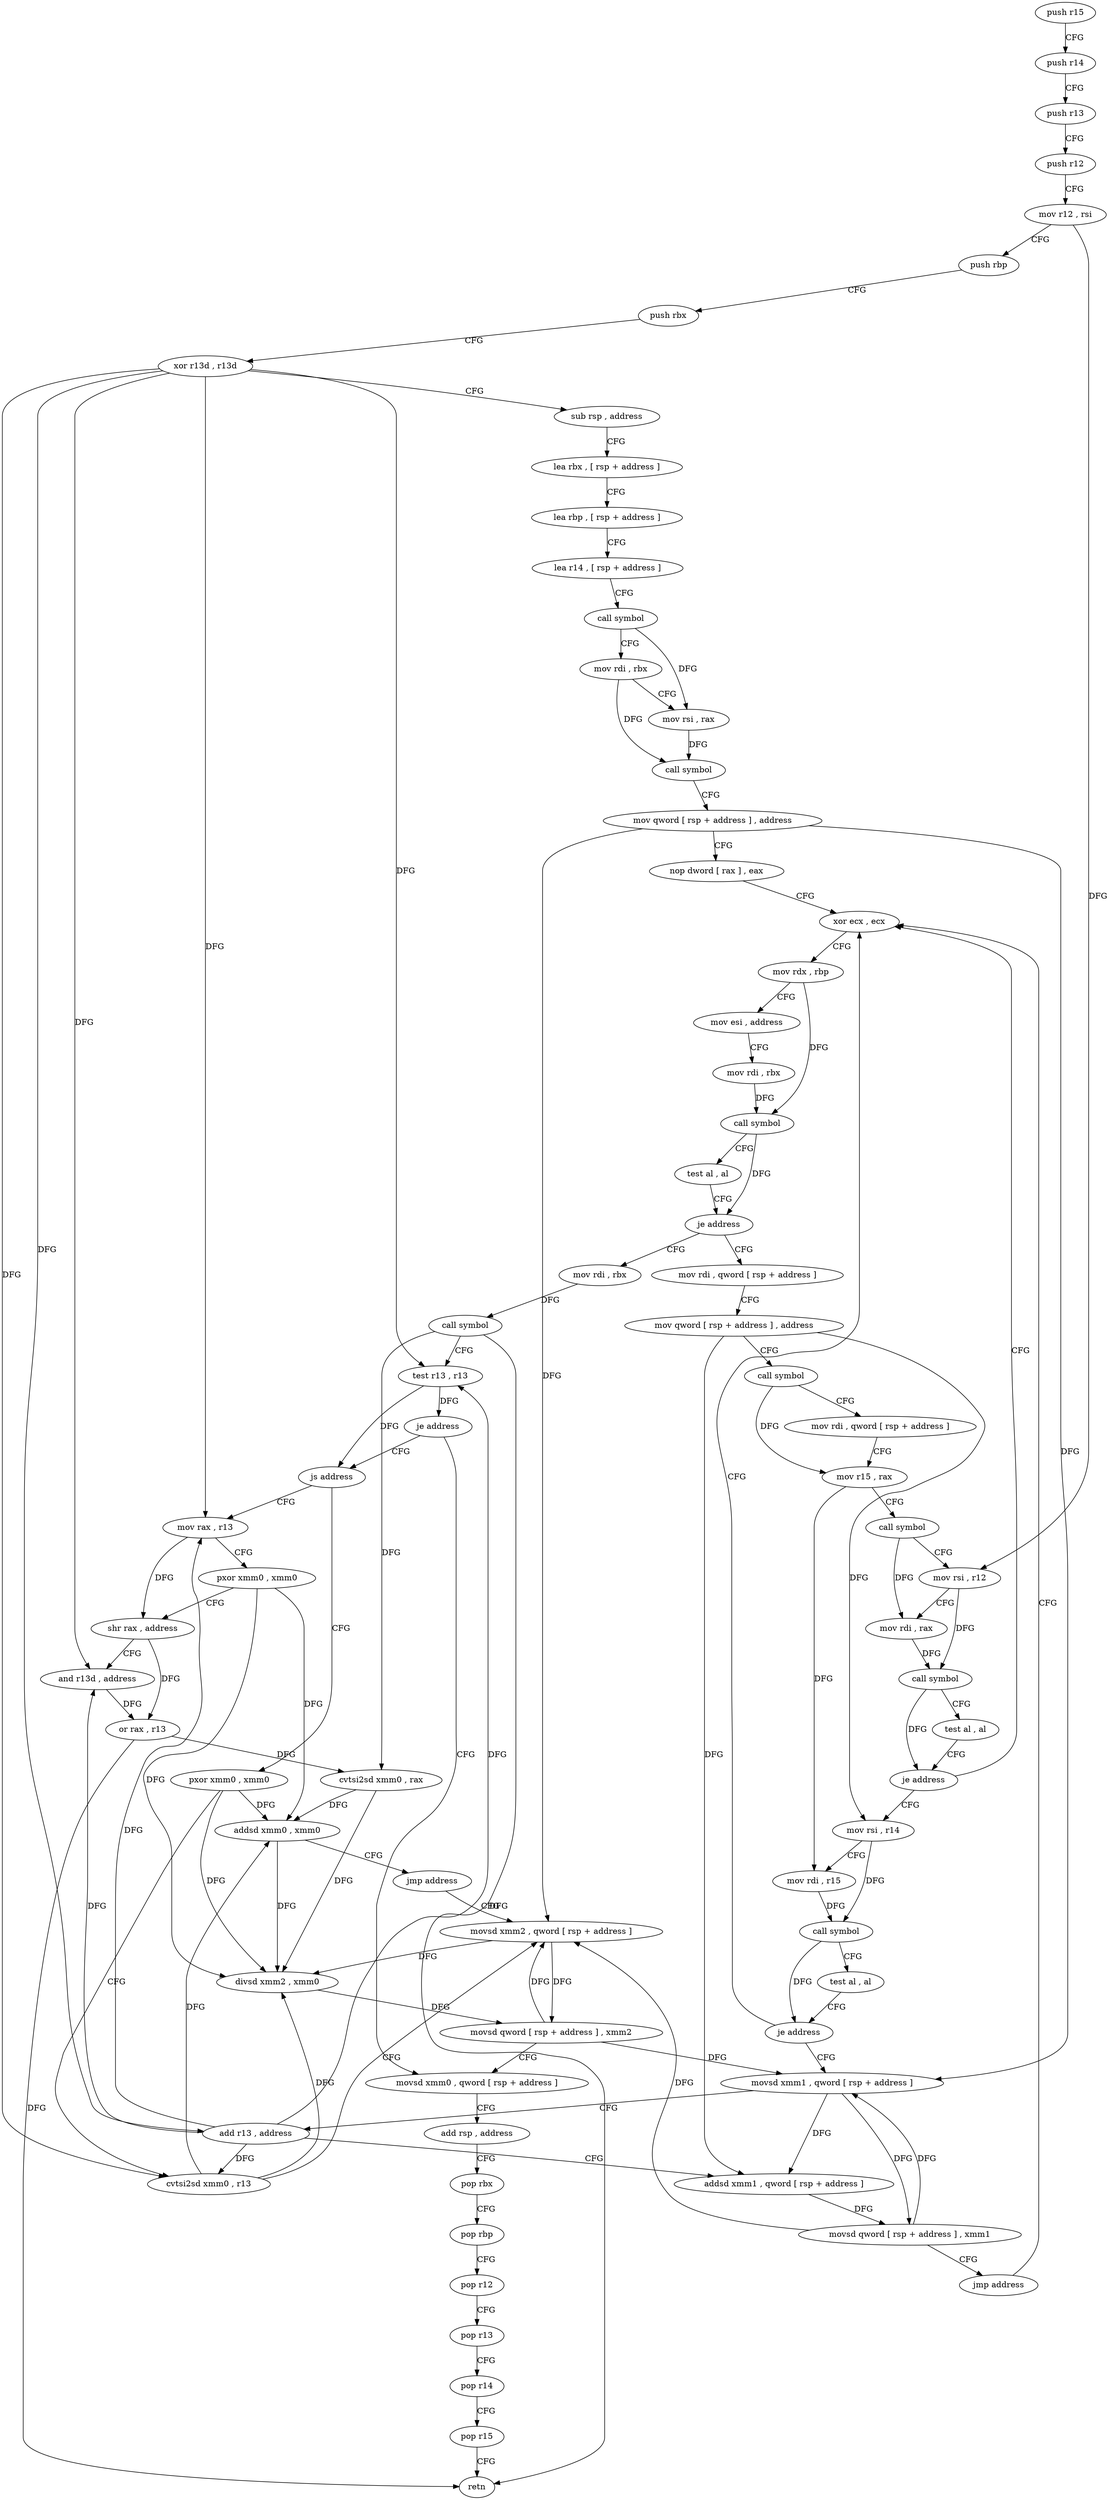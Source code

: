 digraph "func" {
"154112" [label = "push r15" ]
"154114" [label = "push r14" ]
"154116" [label = "push r13" ]
"154118" [label = "push r12" ]
"154120" [label = "mov r12 , rsi" ]
"154123" [label = "push rbp" ]
"154124" [label = "push rbx" ]
"154125" [label = "xor r13d , r13d" ]
"154128" [label = "sub rsp , address" ]
"154132" [label = "lea rbx , [ rsp + address ]" ]
"154137" [label = "lea rbp , [ rsp + address ]" ]
"154142" [label = "lea r14 , [ rsp + address ]" ]
"154147" [label = "call symbol" ]
"154152" [label = "mov rdi , rbx" ]
"154155" [label = "mov rsi , rax" ]
"154158" [label = "call symbol" ]
"154163" [label = "mov qword [ rsp + address ] , address" ]
"154172" [label = "nop dword [ rax ] , eax" ]
"154176" [label = "xor ecx , ecx" ]
"154288" [label = "mov rdi , rbx" ]
"154291" [label = "call symbol" ]
"154296" [label = "test r13 , r13" ]
"154299" [label = "je address" ]
"154328" [label = "movsd xmm0 , qword [ rsp + address ]" ]
"154301" [label = "js address" ]
"154198" [label = "mov rdi , qword [ rsp + address ]" ]
"154203" [label = "mov qword [ rsp + address ] , address" ]
"154212" [label = "call symbol" ]
"154217" [label = "mov rdi , qword [ rsp + address ]" ]
"154222" [label = "mov r15 , rax" ]
"154225" [label = "call symbol" ]
"154230" [label = "mov rsi , r12" ]
"154233" [label = "mov rdi , rax" ]
"154236" [label = "call symbol" ]
"154241" [label = "test al , al" ]
"154243" [label = "je address" ]
"154245" [label = "mov rsi , r14" ]
"154334" [label = "add rsp , address" ]
"154338" [label = "pop rbx" ]
"154339" [label = "pop rbp" ]
"154340" [label = "pop r12" ]
"154342" [label = "pop r13" ]
"154344" [label = "pop r14" ]
"154346" [label = "pop r15" ]
"154348" [label = "retn" ]
"154352" [label = "mov rax , r13" ]
"154303" [label = "pxor xmm0 , xmm0" ]
"154178" [label = "mov rdx , rbp" ]
"154181" [label = "mov esi , address" ]
"154186" [label = "mov rdi , rbx" ]
"154189" [label = "call symbol" ]
"154194" [label = "test al , al" ]
"154196" [label = "je address" ]
"154248" [label = "mov rdi , r15" ]
"154251" [label = "call symbol" ]
"154256" [label = "test al , al" ]
"154258" [label = "je address" ]
"154260" [label = "movsd xmm1 , qword [ rsp + address ]" ]
"154355" [label = "pxor xmm0 , xmm0" ]
"154359" [label = "shr rax , address" ]
"154362" [label = "and r13d , address" ]
"154366" [label = "or rax , r13" ]
"154369" [label = "cvtsi2sd xmm0 , rax" ]
"154374" [label = "addsd xmm0 , xmm0" ]
"154378" [label = "jmp address" ]
"154312" [label = "movsd xmm2 , qword [ rsp + address ]" ]
"154307" [label = "cvtsi2sd xmm0 , r13" ]
"154266" [label = "add r13 , address" ]
"154270" [label = "addsd xmm1 , qword [ rsp + address ]" ]
"154276" [label = "movsd qword [ rsp + address ] , xmm1" ]
"154282" [label = "jmp address" ]
"154318" [label = "divsd xmm2 , xmm0" ]
"154322" [label = "movsd qword [ rsp + address ] , xmm2" ]
"154112" -> "154114" [ label = "CFG" ]
"154114" -> "154116" [ label = "CFG" ]
"154116" -> "154118" [ label = "CFG" ]
"154118" -> "154120" [ label = "CFG" ]
"154120" -> "154123" [ label = "CFG" ]
"154120" -> "154230" [ label = "DFG" ]
"154123" -> "154124" [ label = "CFG" ]
"154124" -> "154125" [ label = "CFG" ]
"154125" -> "154128" [ label = "CFG" ]
"154125" -> "154296" [ label = "DFG" ]
"154125" -> "154352" [ label = "DFG" ]
"154125" -> "154362" [ label = "DFG" ]
"154125" -> "154307" [ label = "DFG" ]
"154125" -> "154266" [ label = "DFG" ]
"154128" -> "154132" [ label = "CFG" ]
"154132" -> "154137" [ label = "CFG" ]
"154137" -> "154142" [ label = "CFG" ]
"154142" -> "154147" [ label = "CFG" ]
"154147" -> "154152" [ label = "CFG" ]
"154147" -> "154155" [ label = "DFG" ]
"154152" -> "154155" [ label = "CFG" ]
"154152" -> "154158" [ label = "DFG" ]
"154155" -> "154158" [ label = "DFG" ]
"154158" -> "154163" [ label = "CFG" ]
"154163" -> "154172" [ label = "CFG" ]
"154163" -> "154260" [ label = "DFG" ]
"154163" -> "154312" [ label = "DFG" ]
"154172" -> "154176" [ label = "CFG" ]
"154176" -> "154178" [ label = "CFG" ]
"154288" -> "154291" [ label = "DFG" ]
"154291" -> "154296" [ label = "CFG" ]
"154291" -> "154348" [ label = "DFG" ]
"154291" -> "154369" [ label = "DFG" ]
"154296" -> "154299" [ label = "DFG" ]
"154296" -> "154301" [ label = "DFG" ]
"154299" -> "154328" [ label = "CFG" ]
"154299" -> "154301" [ label = "CFG" ]
"154328" -> "154334" [ label = "CFG" ]
"154301" -> "154352" [ label = "CFG" ]
"154301" -> "154303" [ label = "CFG" ]
"154198" -> "154203" [ label = "CFG" ]
"154203" -> "154212" [ label = "CFG" ]
"154203" -> "154270" [ label = "DFG" ]
"154203" -> "154245" [ label = "DFG" ]
"154212" -> "154217" [ label = "CFG" ]
"154212" -> "154222" [ label = "DFG" ]
"154217" -> "154222" [ label = "CFG" ]
"154222" -> "154225" [ label = "CFG" ]
"154222" -> "154248" [ label = "DFG" ]
"154225" -> "154230" [ label = "CFG" ]
"154225" -> "154233" [ label = "DFG" ]
"154230" -> "154233" [ label = "CFG" ]
"154230" -> "154236" [ label = "DFG" ]
"154233" -> "154236" [ label = "DFG" ]
"154236" -> "154241" [ label = "CFG" ]
"154236" -> "154243" [ label = "DFG" ]
"154241" -> "154243" [ label = "CFG" ]
"154243" -> "154176" [ label = "CFG" ]
"154243" -> "154245" [ label = "CFG" ]
"154245" -> "154248" [ label = "CFG" ]
"154245" -> "154251" [ label = "DFG" ]
"154334" -> "154338" [ label = "CFG" ]
"154338" -> "154339" [ label = "CFG" ]
"154339" -> "154340" [ label = "CFG" ]
"154340" -> "154342" [ label = "CFG" ]
"154342" -> "154344" [ label = "CFG" ]
"154344" -> "154346" [ label = "CFG" ]
"154346" -> "154348" [ label = "CFG" ]
"154352" -> "154355" [ label = "CFG" ]
"154352" -> "154359" [ label = "DFG" ]
"154303" -> "154307" [ label = "CFG" ]
"154303" -> "154374" [ label = "DFG" ]
"154303" -> "154318" [ label = "DFG" ]
"154178" -> "154181" [ label = "CFG" ]
"154178" -> "154189" [ label = "DFG" ]
"154181" -> "154186" [ label = "CFG" ]
"154186" -> "154189" [ label = "DFG" ]
"154189" -> "154194" [ label = "CFG" ]
"154189" -> "154196" [ label = "DFG" ]
"154194" -> "154196" [ label = "CFG" ]
"154196" -> "154288" [ label = "CFG" ]
"154196" -> "154198" [ label = "CFG" ]
"154248" -> "154251" [ label = "DFG" ]
"154251" -> "154256" [ label = "CFG" ]
"154251" -> "154258" [ label = "DFG" ]
"154256" -> "154258" [ label = "CFG" ]
"154258" -> "154176" [ label = "CFG" ]
"154258" -> "154260" [ label = "CFG" ]
"154260" -> "154266" [ label = "CFG" ]
"154260" -> "154270" [ label = "DFG" ]
"154260" -> "154276" [ label = "DFG" ]
"154355" -> "154359" [ label = "CFG" ]
"154355" -> "154374" [ label = "DFG" ]
"154355" -> "154318" [ label = "DFG" ]
"154359" -> "154362" [ label = "CFG" ]
"154359" -> "154366" [ label = "DFG" ]
"154362" -> "154366" [ label = "DFG" ]
"154366" -> "154369" [ label = "DFG" ]
"154366" -> "154348" [ label = "DFG" ]
"154369" -> "154374" [ label = "DFG" ]
"154369" -> "154318" [ label = "DFG" ]
"154374" -> "154378" [ label = "CFG" ]
"154374" -> "154318" [ label = "DFG" ]
"154378" -> "154312" [ label = "CFG" ]
"154312" -> "154318" [ label = "DFG" ]
"154312" -> "154322" [ label = "DFG" ]
"154307" -> "154312" [ label = "CFG" ]
"154307" -> "154374" [ label = "DFG" ]
"154307" -> "154318" [ label = "DFG" ]
"154266" -> "154270" [ label = "CFG" ]
"154266" -> "154296" [ label = "DFG" ]
"154266" -> "154352" [ label = "DFG" ]
"154266" -> "154362" [ label = "DFG" ]
"154266" -> "154307" [ label = "DFG" ]
"154270" -> "154276" [ label = "DFG" ]
"154276" -> "154282" [ label = "CFG" ]
"154276" -> "154260" [ label = "DFG" ]
"154276" -> "154312" [ label = "DFG" ]
"154282" -> "154176" [ label = "CFG" ]
"154318" -> "154322" [ label = "DFG" ]
"154322" -> "154328" [ label = "CFG" ]
"154322" -> "154260" [ label = "DFG" ]
"154322" -> "154312" [ label = "DFG" ]
}
